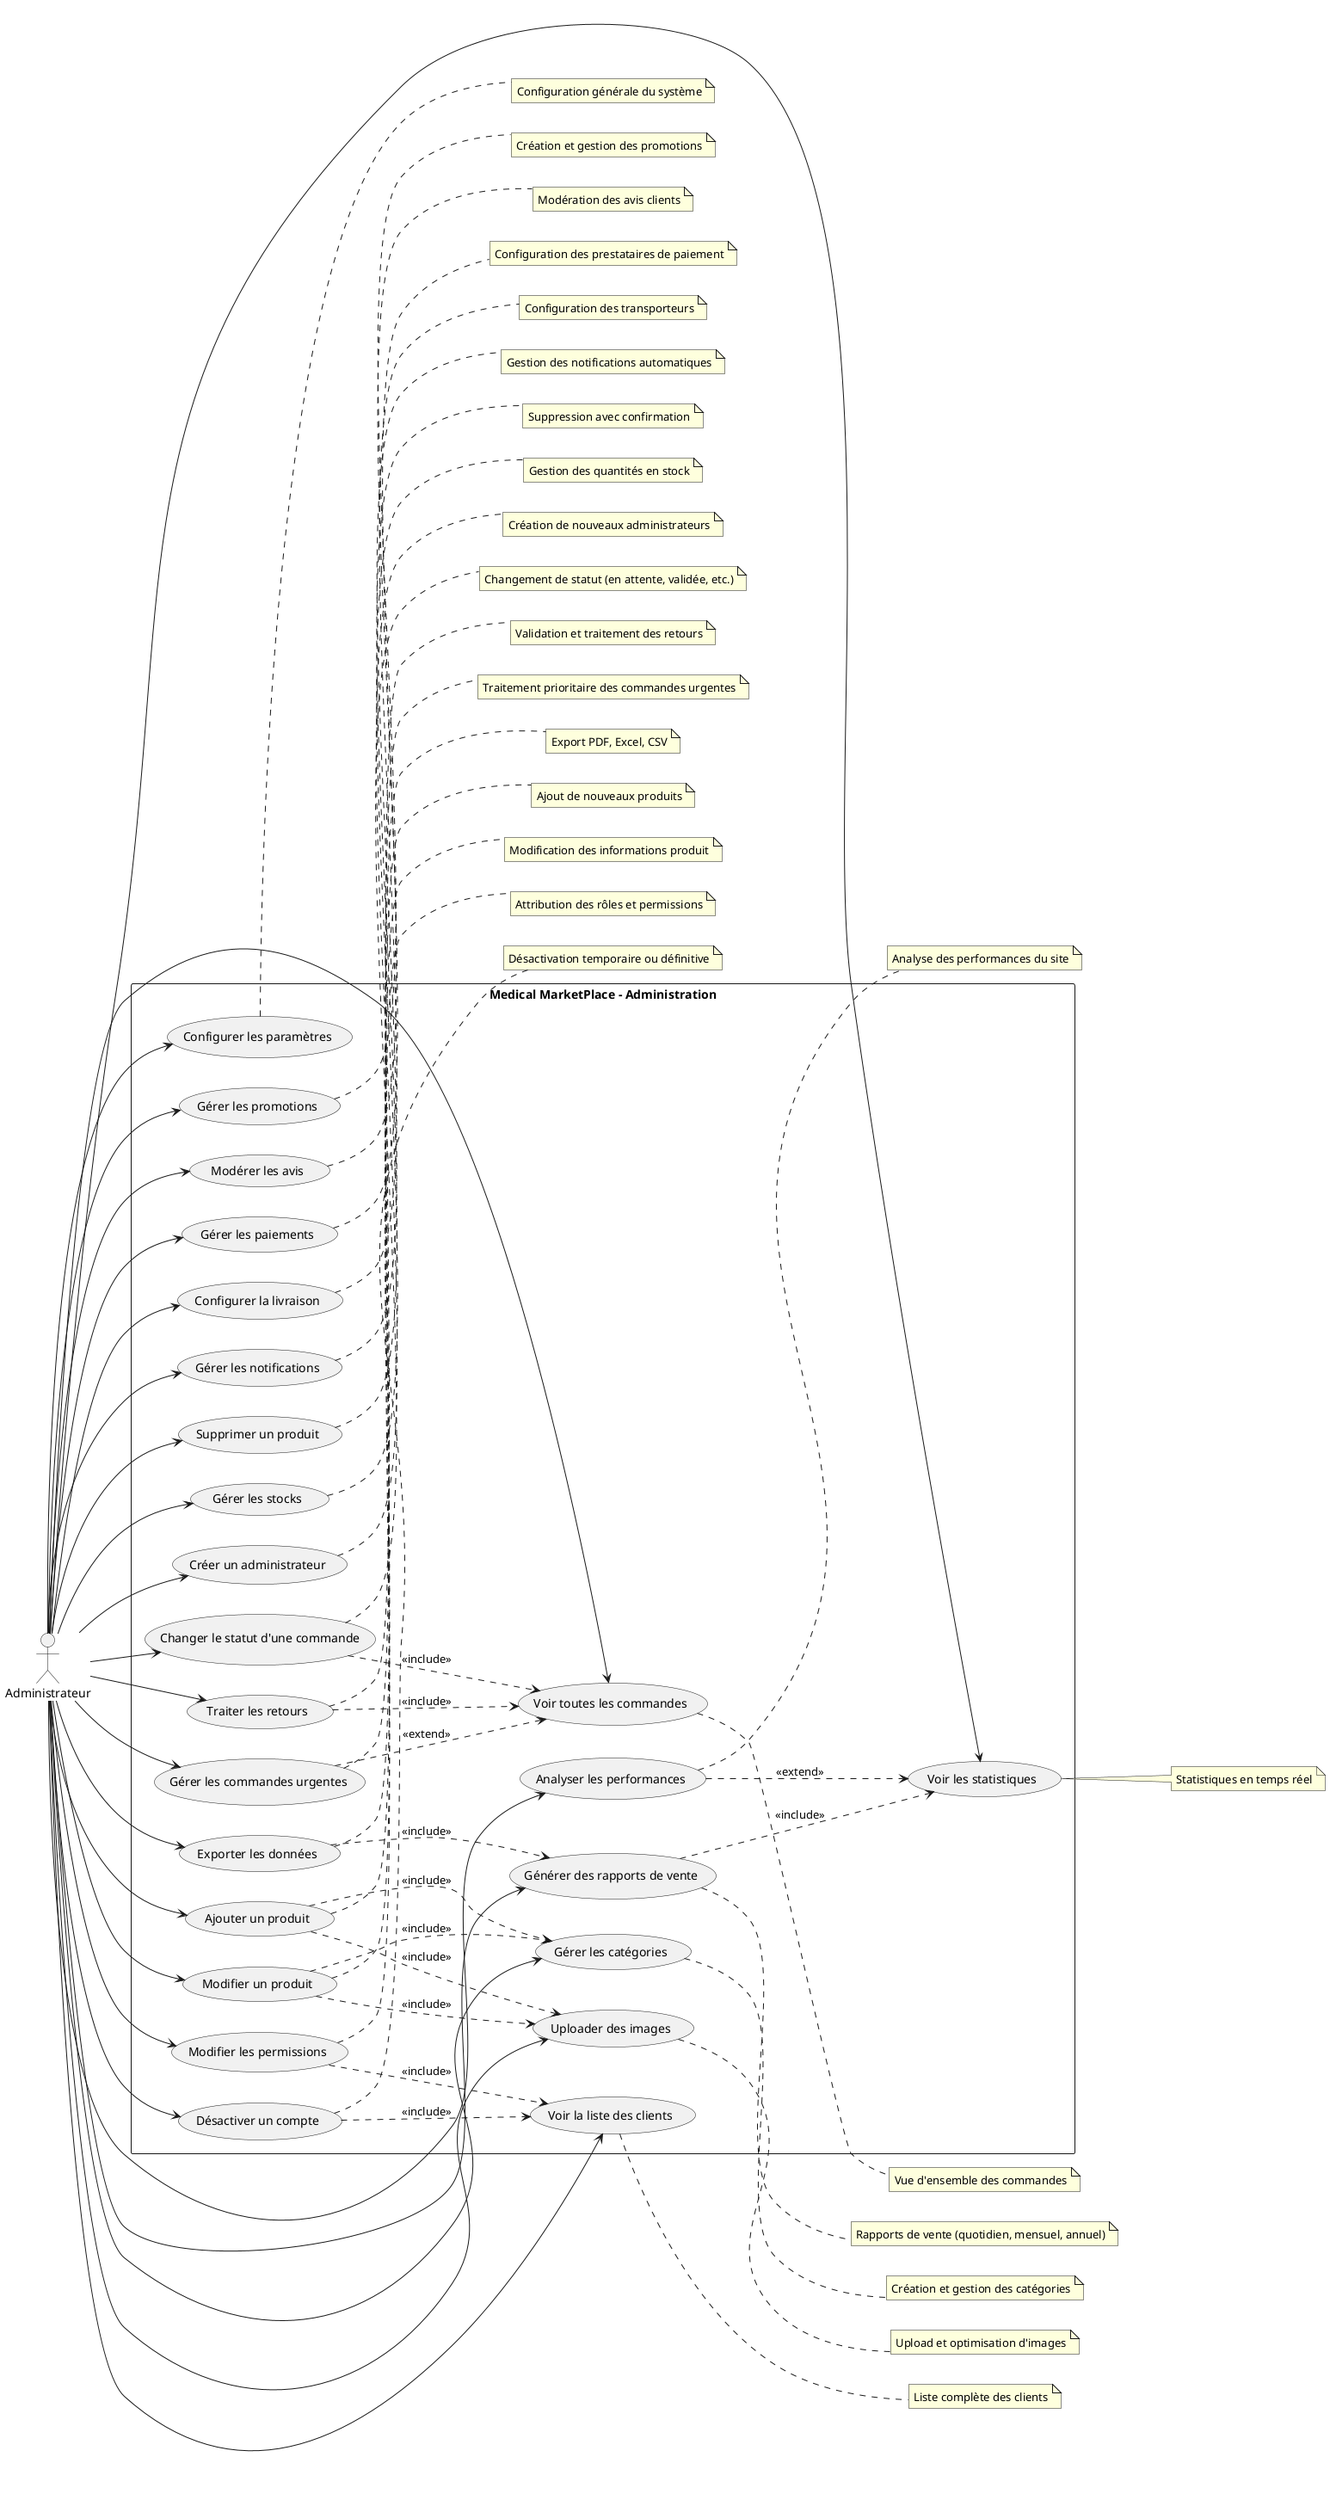 @startuml Use_Case_Administrator

left to right direction
skinparam packageStyle rectangle

actor "Administrateur" as Admin

rectangle "Medical MarketPlace - Administration" {
    
    ' Gestion des produits
    usecase "Gérer les catégories" as UC1
    usecase "Ajouter un produit" as UC2
    usecase "Modifier un produit" as UC3
    usecase "Supprimer un produit" as UC4
    usecase "Gérer les stocks" as UC5
    usecase "Uploader des images" as UC6
    
    ' Gestion des commandes
    usecase "Voir toutes les commandes" as UC7
    usecase "Changer le statut d'une commande" as UC8
    usecase "Gérer les commandes urgentes" as UC9
    usecase "Traiter les retours" as UC10
    
    ' Gestion des utilisateurs
    usecase "Voir la liste des clients" as UC11
    usecase "Modifier les permissions" as UC12
    usecase "Désactiver un compte" as UC13
    usecase "Créer un administrateur" as UC14
    
    ' Rapports et analytics
    usecase "Générer des rapports de vente" as UC15
    usecase "Voir les statistiques" as UC16
    usecase "Exporter les données" as UC17
    usecase "Analyser les performances" as UC18
    
    ' Configuration système
    usecase "Configurer les paramètres" as UC19
    usecase "Gérer les promotions" as UC20
    usecase "Modérer les avis" as UC21
    usecase "Gérer les paiements" as UC22
    usecase "Configurer la livraison" as UC23
    usecase "Gérer les notifications" as UC24
}

' Relations Administrateur
Admin --> UC1
Admin --> UC2
Admin --> UC3
Admin --> UC4
Admin --> UC5
Admin --> UC6
Admin --> UC7
Admin --> UC8
Admin --> UC9
Admin --> UC10
Admin --> UC11
Admin --> UC12
Admin --> UC13
Admin --> UC14
Admin --> UC15
Admin --> UC16
Admin --> UC17
Admin --> UC18
Admin --> UC19
Admin --> UC20
Admin --> UC21
Admin --> UC22
Admin --> UC23
Admin --> UC24

' Include relationships
UC2 ..> UC1 : <<include>>
UC3 ..> UC1 : <<include>>
UC2 ..> UC6 : <<include>>
UC3 ..> UC6 : <<include>>
UC8 ..> UC7 : <<include>>
UC10 ..> UC7 : <<include>>
UC12 ..> UC11 : <<include>>
UC13 ..> UC11 : <<include>>
UC15 ..> UC16 : <<include>>
UC17 ..> UC15 : <<include>>

' Extend relationships
UC9 ..> UC7 : <<extend>>
UC18 ..> UC16 : <<extend>>

note right of UC1 : Création et gestion des catégories
note right of UC2 : Ajout de nouveaux produits
note right of UC3 : Modification des informations produit
note right of UC4 : Suppression avec confirmation
note right of UC5 : Gestion des quantités en stock
note right of UC6 : Upload et optimisation d'images
note right of UC7 : Vue d'ensemble des commandes
note right of UC8 : Changement de statut (en attente, validée, etc.)
note right of UC9 : Traitement prioritaire des commandes urgentes
note right of UC10 : Validation et traitement des retours
note right of UC11 : Liste complète des clients
note right of UC12 : Attribution des rôles et permissions
note right of UC13 : Désactivation temporaire ou définitive
note right of UC14 : Création de nouveaux administrateurs
note right of UC15 : Rapports de vente (quotidien, mensuel, annuel)
note right of UC16 : Statistiques en temps réel
note right of UC17 : Export PDF, Excel, CSV
note right of UC18 : Analyse des performances du site
note right of UC19 : Configuration générale du système
note right of UC20 : Création et gestion des promotions
note right of UC21 : Modération des avis clients
note right of UC22 : Configuration des prestataires de paiement
note right of UC23 : Configuration des transporteurs
note right of UC24 : Gestion des notifications automatiques

@enduml 